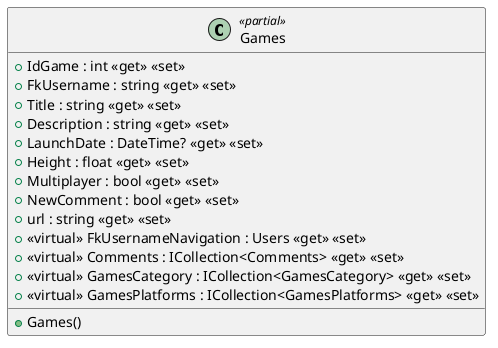 @startuml
class Games <<partial>> {
    + Games()
    + IdGame : int <<get>> <<set>>
    + FkUsername : string <<get>> <<set>>
    + Title : string <<get>> <<set>>
    + Description : string <<get>> <<set>>
    + LaunchDate : DateTime? <<get>> <<set>>
    + Height : float <<get>> <<set>>
    + Multiplayer : bool <<get>> <<set>>
    + NewComment : bool <<get>> <<set>>
    + url : string <<get>> <<set>>
    + <<virtual>> FkUsernameNavigation : Users <<get>> <<set>>
    + <<virtual>> Comments : ICollection<Comments> <<get>> <<set>>
    + <<virtual>> GamesCategory : ICollection<GamesCategory> <<get>> <<set>>
    + <<virtual>> GamesPlatforms : ICollection<GamesPlatforms> <<get>> <<set>>
}
@enduml
